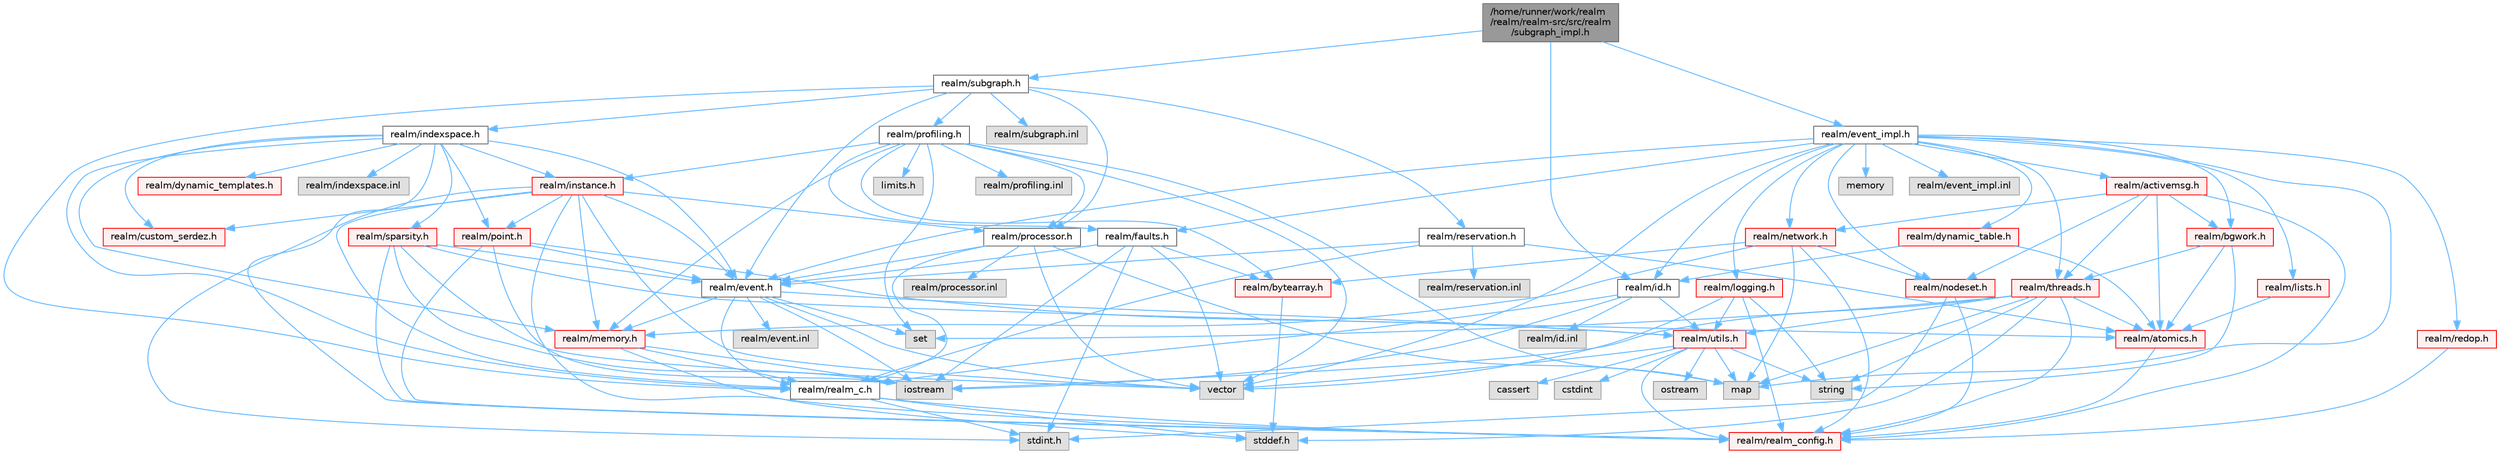 digraph "/home/runner/work/realm/realm/realm-src/src/realm/subgraph_impl.h"
{
 // LATEX_PDF_SIZE
  bgcolor="transparent";
  edge [fontname=Helvetica,fontsize=10,labelfontname=Helvetica,labelfontsize=10];
  node [fontname=Helvetica,fontsize=10,shape=box,height=0.2,width=0.4];
  Node1 [id="Node000001",label="/home/runner/work/realm\l/realm/realm-src/src/realm\l/subgraph_impl.h",height=0.2,width=0.4,color="gray40", fillcolor="grey60", style="filled", fontcolor="black",tooltip=" "];
  Node1 -> Node2 [id="edge1_Node000001_Node000002",color="steelblue1",style="solid",tooltip=" "];
  Node2 [id="Node000002",label="realm/subgraph.h",height=0.2,width=0.4,color="grey40", fillcolor="white", style="filled",URL="$subgraph_8h.html",tooltip=" "];
  Node2 -> Node3 [id="edge2_Node000002_Node000003",color="steelblue1",style="solid",tooltip=" "];
  Node3 [id="Node000003",label="realm/realm_c.h",height=0.2,width=0.4,color="grey40", fillcolor="white", style="filled",URL="$realm__c_8h.html",tooltip=" "];
  Node3 -> Node4 [id="edge3_Node000003_Node000004",color="steelblue1",style="solid",tooltip=" "];
  Node4 [id="Node000004",label="realm/realm_config.h",height=0.2,width=0.4,color="red", fillcolor="#FFF0F0", style="filled",URL="$realm__config_8h.html",tooltip=" "];
  Node3 -> Node7 [id="edge4_Node000003_Node000007",color="steelblue1",style="solid",tooltip=" "];
  Node7 [id="Node000007",label="stddef.h",height=0.2,width=0.4,color="grey60", fillcolor="#E0E0E0", style="filled",tooltip=" "];
  Node3 -> Node8 [id="edge5_Node000003_Node000008",color="steelblue1",style="solid",tooltip=" "];
  Node8 [id="Node000008",label="stdint.h",height=0.2,width=0.4,color="grey60", fillcolor="#E0E0E0", style="filled",tooltip=" "];
  Node2 -> Node9 [id="edge6_Node000002_Node000009",color="steelblue1",style="solid",tooltip=" "];
  Node9 [id="Node000009",label="realm/event.h",height=0.2,width=0.4,color="grey40", fillcolor="white", style="filled",URL="$event_8h.html",tooltip=" "];
  Node9 -> Node3 [id="edge7_Node000009_Node000003",color="steelblue1",style="solid",tooltip=" "];
  Node9 -> Node10 [id="edge8_Node000009_Node000010",color="steelblue1",style="solid",tooltip=" "];
  Node10 [id="Node000010",label="realm/utils.h",height=0.2,width=0.4,color="red", fillcolor="#FFF0F0", style="filled",URL="$utils_8h.html",tooltip=" "];
  Node10 -> Node4 [id="edge9_Node000010_Node000004",color="steelblue1",style="solid",tooltip=" "];
  Node10 -> Node11 [id="edge10_Node000010_Node000011",color="steelblue1",style="solid",tooltip=" "];
  Node11 [id="Node000011",label="string",height=0.2,width=0.4,color="grey60", fillcolor="#E0E0E0", style="filled",tooltip=" "];
  Node10 -> Node12 [id="edge11_Node000010_Node000012",color="steelblue1",style="solid",tooltip=" "];
  Node12 [id="Node000012",label="ostream",height=0.2,width=0.4,color="grey60", fillcolor="#E0E0E0", style="filled",tooltip=" "];
  Node10 -> Node13 [id="edge12_Node000010_Node000013",color="steelblue1",style="solid",tooltip=" "];
  Node13 [id="Node000013",label="vector",height=0.2,width=0.4,color="grey60", fillcolor="#E0E0E0", style="filled",tooltip=" "];
  Node10 -> Node14 [id="edge13_Node000010_Node000014",color="steelblue1",style="solid",tooltip=" "];
  Node14 [id="Node000014",label="map",height=0.2,width=0.4,color="grey60", fillcolor="#E0E0E0", style="filled",tooltip=" "];
  Node10 -> Node15 [id="edge14_Node000010_Node000015",color="steelblue1",style="solid",tooltip=" "];
  Node15 [id="Node000015",label="cassert",height=0.2,width=0.4,color="grey60", fillcolor="#E0E0E0", style="filled",tooltip=" "];
  Node10 -> Node16 [id="edge15_Node000010_Node000016",color="steelblue1",style="solid",tooltip=" "];
  Node16 [id="Node000016",label="cstdint",height=0.2,width=0.4,color="grey60", fillcolor="#E0E0E0", style="filled",tooltip=" "];
  Node9 -> Node19 [id="edge16_Node000009_Node000019",color="steelblue1",style="solid",tooltip=" "];
  Node19 [id="Node000019",label="realm/memory.h",height=0.2,width=0.4,color="red", fillcolor="#FFF0F0", style="filled",URL="$memory_8h.html",tooltip=" "];
  Node19 -> Node3 [id="edge17_Node000019_Node000003",color="steelblue1",style="solid",tooltip=" "];
  Node19 -> Node7 [id="edge18_Node000019_Node000007",color="steelblue1",style="solid",tooltip=" "];
  Node19 -> Node20 [id="edge19_Node000019_Node000020",color="steelblue1",style="solid",tooltip=" "];
  Node20 [id="Node000020",label="iostream",height=0.2,width=0.4,color="grey60", fillcolor="#E0E0E0", style="filled",tooltip=" "];
  Node9 -> Node13 [id="edge20_Node000009_Node000013",color="steelblue1",style="solid",tooltip=" "];
  Node9 -> Node22 [id="edge21_Node000009_Node000022",color="steelblue1",style="solid",tooltip=" "];
  Node22 [id="Node000022",label="set",height=0.2,width=0.4,color="grey60", fillcolor="#E0E0E0", style="filled",tooltip=" "];
  Node9 -> Node20 [id="edge22_Node000009_Node000020",color="steelblue1",style="solid",tooltip=" "];
  Node9 -> Node23 [id="edge23_Node000009_Node000023",color="steelblue1",style="solid",tooltip=" "];
  Node23 [id="Node000023",label="realm/event.inl",height=0.2,width=0.4,color="grey60", fillcolor="#E0E0E0", style="filled",tooltip=" "];
  Node2 -> Node24 [id="edge24_Node000002_Node000024",color="steelblue1",style="solid",tooltip=" "];
  Node24 [id="Node000024",label="realm/indexspace.h",height=0.2,width=0.4,color="grey40", fillcolor="white", style="filled",URL="$indexspace_8h.html",tooltip=" "];
  Node24 -> Node9 [id="edge25_Node000024_Node000009",color="steelblue1",style="solid",tooltip=" "];
  Node24 -> Node19 [id="edge26_Node000024_Node000019",color="steelblue1",style="solid",tooltip=" "];
  Node24 -> Node25 [id="edge27_Node000024_Node000025",color="steelblue1",style="solid",tooltip=" "];
  Node25 [id="Node000025",label="realm/point.h",height=0.2,width=0.4,color="red", fillcolor="#FFF0F0", style="filled",URL="$point_8h.html",tooltip=" "];
  Node25 -> Node4 [id="edge28_Node000025_Node000004",color="steelblue1",style="solid",tooltip=" "];
  Node25 -> Node9 [id="edge29_Node000025_Node000009",color="steelblue1",style="solid",tooltip=" "];
  Node25 -> Node10 [id="edge30_Node000025_Node000010",color="steelblue1",style="solid",tooltip=" "];
  Node25 -> Node20 [id="edge31_Node000025_Node000020",color="steelblue1",style="solid",tooltip=" "];
  Node24 -> Node28 [id="edge32_Node000024_Node000028",color="steelblue1",style="solid",tooltip=" "];
  Node28 [id="Node000028",label="realm/instance.h",height=0.2,width=0.4,color="red", fillcolor="#FFF0F0", style="filled",URL="$instance_8h.html",tooltip=" "];
  Node28 -> Node4 [id="edge33_Node000028_Node000004",color="steelblue1",style="solid",tooltip=" "];
  Node28 -> Node3 [id="edge34_Node000028_Node000003",color="steelblue1",style="solid",tooltip=" "];
  Node28 -> Node9 [id="edge35_Node000028_Node000009",color="steelblue1",style="solid",tooltip=" "];
  Node28 -> Node19 [id="edge36_Node000028_Node000019",color="steelblue1",style="solid",tooltip=" "];
  Node28 -> Node29 [id="edge37_Node000028_Node000029",color="steelblue1",style="solid",tooltip=" "];
  Node29 [id="Node000029",label="realm/processor.h",height=0.2,width=0.4,color="grey40", fillcolor="white", style="filled",URL="$processor_8h.html",tooltip=" "];
  Node29 -> Node3 [id="edge38_Node000029_Node000003",color="steelblue1",style="solid",tooltip=" "];
  Node29 -> Node9 [id="edge39_Node000029_Node000009",color="steelblue1",style="solid",tooltip=" "];
  Node29 -> Node13 [id="edge40_Node000029_Node000013",color="steelblue1",style="solid",tooltip=" "];
  Node29 -> Node14 [id="edge41_Node000029_Node000014",color="steelblue1",style="solid",tooltip=" "];
  Node29 -> Node30 [id="edge42_Node000029_Node000030",color="steelblue1",style="solid",tooltip=" "];
  Node30 [id="Node000030",label="realm/processor.inl",height=0.2,width=0.4,color="grey60", fillcolor="#E0E0E0", style="filled",tooltip=" "];
  Node28 -> Node25 [id="edge43_Node000028_Node000025",color="steelblue1",style="solid",tooltip=" "];
  Node28 -> Node31 [id="edge44_Node000028_Node000031",color="steelblue1",style="solid",tooltip=" "];
  Node31 [id="Node000031",label="realm/custom_serdez.h",height=0.2,width=0.4,color="red", fillcolor="#FFF0F0", style="filled",URL="$custom__serdez_8h.html",tooltip=" "];
  Node28 -> Node13 [id="edge45_Node000028_Node000013",color="steelblue1",style="solid",tooltip=" "];
  Node28 -> Node8 [id="edge46_Node000028_Node000008",color="steelblue1",style="solid",tooltip=" "];
  Node24 -> Node3 [id="edge47_Node000024_Node000003",color="steelblue1",style="solid",tooltip=" "];
  Node24 -> Node4 [id="edge48_Node000024_Node000004",color="steelblue1",style="solid",tooltip=" "];
  Node24 -> Node41 [id="edge49_Node000024_Node000041",color="steelblue1",style="solid",tooltip=" "];
  Node41 [id="Node000041",label="realm/sparsity.h",height=0.2,width=0.4,color="red", fillcolor="#FFF0F0", style="filled",URL="$sparsity_8h.html",tooltip=" "];
  Node41 -> Node4 [id="edge50_Node000041_Node000004",color="steelblue1",style="solid",tooltip=" "];
  Node41 -> Node9 [id="edge51_Node000041_Node000009",color="steelblue1",style="solid",tooltip=" "];
  Node41 -> Node42 [id="edge52_Node000041_Node000042",color="steelblue1",style="solid",tooltip=" "];
  Node42 [id="Node000042",label="realm/atomics.h",height=0.2,width=0.4,color="red", fillcolor="#FFF0F0", style="filled",URL="$atomics_8h.html",tooltip=" "];
  Node42 -> Node4 [id="edge53_Node000042_Node000004",color="steelblue1",style="solid",tooltip=" "];
  Node41 -> Node20 [id="edge54_Node000041_Node000020",color="steelblue1",style="solid",tooltip=" "];
  Node41 -> Node13 [id="edge55_Node000041_Node000013",color="steelblue1",style="solid",tooltip=" "];
  Node24 -> Node46 [id="edge56_Node000024_Node000046",color="steelblue1",style="solid",tooltip=" "];
  Node46 [id="Node000046",label="realm/dynamic_templates.h",height=0.2,width=0.4,color="red", fillcolor="#FFF0F0", style="filled",URL="$dynamic__templates_8h.html",tooltip=" "];
  Node24 -> Node31 [id="edge57_Node000024_Node000031",color="steelblue1",style="solid",tooltip=" "];
  Node24 -> Node48 [id="edge58_Node000024_Node000048",color="steelblue1",style="solid",tooltip=" "];
  Node48 [id="Node000048",label="realm/indexspace.inl",height=0.2,width=0.4,color="grey60", fillcolor="#E0E0E0", style="filled",tooltip=" "];
  Node2 -> Node29 [id="edge59_Node000002_Node000029",color="steelblue1",style="solid",tooltip=" "];
  Node2 -> Node49 [id="edge60_Node000002_Node000049",color="steelblue1",style="solid",tooltip=" "];
  Node49 [id="Node000049",label="realm/profiling.h",height=0.2,width=0.4,color="grey40", fillcolor="white", style="filled",URL="$profiling_8h.html",tooltip=" "];
  Node49 -> Node50 [id="edge61_Node000049_Node000050",color="steelblue1",style="solid",tooltip=" "];
  Node50 [id="Node000050",label="limits.h",height=0.2,width=0.4,color="grey60", fillcolor="#E0E0E0", style="filled",tooltip=" "];
  Node49 -> Node13 [id="edge62_Node000049_Node000013",color="steelblue1",style="solid",tooltip=" "];
  Node49 -> Node22 [id="edge63_Node000049_Node000022",color="steelblue1",style="solid",tooltip=" "];
  Node49 -> Node14 [id="edge64_Node000049_Node000014",color="steelblue1",style="solid",tooltip=" "];
  Node49 -> Node33 [id="edge65_Node000049_Node000033",color="steelblue1",style="solid",tooltip=" "];
  Node33 [id="Node000033",label="realm/bytearray.h",height=0.2,width=0.4,color="red", fillcolor="#FFF0F0", style="filled",URL="$bytearray_8h.html",tooltip=" "];
  Node33 -> Node7 [id="edge66_Node000033_Node000007",color="steelblue1",style="solid",tooltip=" "];
  Node49 -> Node29 [id="edge67_Node000049_Node000029",color="steelblue1",style="solid",tooltip=" "];
  Node49 -> Node19 [id="edge68_Node000049_Node000019",color="steelblue1",style="solid",tooltip=" "];
  Node49 -> Node28 [id="edge69_Node000049_Node000028",color="steelblue1",style="solid",tooltip=" "];
  Node49 -> Node51 [id="edge70_Node000049_Node000051",color="steelblue1",style="solid",tooltip=" "];
  Node51 [id="Node000051",label="realm/faults.h",height=0.2,width=0.4,color="grey40", fillcolor="white", style="filled",URL="$faults_8h.html",tooltip=" "];
  Node51 -> Node33 [id="edge71_Node000051_Node000033",color="steelblue1",style="solid",tooltip=" "];
  Node51 -> Node9 [id="edge72_Node000051_Node000009",color="steelblue1",style="solid",tooltip=" "];
  Node51 -> Node13 [id="edge73_Node000051_Node000013",color="steelblue1",style="solid",tooltip=" "];
  Node51 -> Node20 [id="edge74_Node000051_Node000020",color="steelblue1",style="solid",tooltip=" "];
  Node51 -> Node8 [id="edge75_Node000051_Node000008",color="steelblue1",style="solid",tooltip=" "];
  Node49 -> Node52 [id="edge76_Node000049_Node000052",color="steelblue1",style="solid",tooltip=" "];
  Node52 [id="Node000052",label="realm/profiling.inl",height=0.2,width=0.4,color="grey60", fillcolor="#E0E0E0", style="filled",tooltip=" "];
  Node2 -> Node53 [id="edge77_Node000002_Node000053",color="steelblue1",style="solid",tooltip=" "];
  Node53 [id="Node000053",label="realm/reservation.h",height=0.2,width=0.4,color="grey40", fillcolor="white", style="filled",URL="$reservation_8h.html",tooltip=" "];
  Node53 -> Node3 [id="edge78_Node000053_Node000003",color="steelblue1",style="solid",tooltip=" "];
  Node53 -> Node42 [id="edge79_Node000053_Node000042",color="steelblue1",style="solid",tooltip=" "];
  Node53 -> Node9 [id="edge80_Node000053_Node000009",color="steelblue1",style="solid",tooltip=" "];
  Node53 -> Node54 [id="edge81_Node000053_Node000054",color="steelblue1",style="solid",tooltip=" "];
  Node54 [id="Node000054",label="realm/reservation.inl",height=0.2,width=0.4,color="grey60", fillcolor="#E0E0E0", style="filled",tooltip=" "];
  Node2 -> Node55 [id="edge82_Node000002_Node000055",color="steelblue1",style="solid",tooltip=" "];
  Node55 [id="Node000055",label="realm/subgraph.inl",height=0.2,width=0.4,color="grey60", fillcolor="#E0E0E0", style="filled",tooltip=" "];
  Node1 -> Node56 [id="edge83_Node000001_Node000056",color="steelblue1",style="solid",tooltip=" "];
  Node56 [id="Node000056",label="realm/id.h",height=0.2,width=0.4,color="grey40", fillcolor="white", style="filled",URL="$id_8h.html",tooltip=" "];
  Node56 -> Node3 [id="edge84_Node000056_Node000003",color="steelblue1",style="solid",tooltip=" "];
  Node56 -> Node10 [id="edge85_Node000056_Node000010",color="steelblue1",style="solid",tooltip=" "];
  Node56 -> Node20 [id="edge86_Node000056_Node000020",color="steelblue1",style="solid",tooltip=" "];
  Node56 -> Node57 [id="edge87_Node000056_Node000057",color="steelblue1",style="solid",tooltip=" "];
  Node57 [id="Node000057",label="realm/id.inl",height=0.2,width=0.4,color="grey60", fillcolor="#E0E0E0", style="filled",tooltip=" "];
  Node1 -> Node58 [id="edge88_Node000001_Node000058",color="steelblue1",style="solid",tooltip=" "];
  Node58 [id="Node000058",label="realm/event_impl.h",height=0.2,width=0.4,color="grey40", fillcolor="white", style="filled",URL="$event__impl_8h.html",tooltip=" "];
  Node58 -> Node9 [id="edge89_Node000058_Node000009",color="steelblue1",style="solid",tooltip=" "];
  Node58 -> Node56 [id="edge90_Node000058_Node000056",color="steelblue1",style="solid",tooltip=" "];
  Node58 -> Node59 [id="edge91_Node000058_Node000059",color="steelblue1",style="solid",tooltip=" "];
  Node59 [id="Node000059",label="realm/nodeset.h",height=0.2,width=0.4,color="red", fillcolor="#FFF0F0", style="filled",URL="$nodeset_8h.html",tooltip=" "];
  Node59 -> Node4 [id="edge92_Node000059_Node000004",color="steelblue1",style="solid",tooltip=" "];
  Node59 -> Node8 [id="edge93_Node000059_Node000008",color="steelblue1",style="solid",tooltip=" "];
  Node58 -> Node51 [id="edge94_Node000058_Node000051",color="steelblue1",style="solid",tooltip=" "];
  Node58 -> Node64 [id="edge95_Node000058_Node000064",color="steelblue1",style="solid",tooltip=" "];
  Node64 [id="Node000064",label="realm/network.h",height=0.2,width=0.4,color="red", fillcolor="#FFF0F0", style="filled",URL="$network_8h.html",tooltip=" "];
  Node64 -> Node4 [id="edge96_Node000064_Node000004",color="steelblue1",style="solid",tooltip=" "];
  Node64 -> Node59 [id="edge97_Node000064_Node000059",color="steelblue1",style="solid",tooltip=" "];
  Node64 -> Node19 [id="edge98_Node000064_Node000019",color="steelblue1",style="solid",tooltip=" "];
  Node64 -> Node33 [id="edge99_Node000064_Node000033",color="steelblue1",style="solid",tooltip=" "];
  Node64 -> Node14 [id="edge100_Node000064_Node000014",color="steelblue1",style="solid",tooltip=" "];
  Node58 -> Node70 [id="edge101_Node000058_Node000070",color="steelblue1",style="solid",tooltip=" "];
  Node70 [id="Node000070",label="realm/activemsg.h",height=0.2,width=0.4,color="red", fillcolor="#FFF0F0", style="filled",URL="$activemsg_8h.html",tooltip=" "];
  Node70 -> Node4 [id="edge102_Node000070_Node000004",color="steelblue1",style="solid",tooltip=" "];
  Node70 -> Node59 [id="edge103_Node000070_Node000059",color="steelblue1",style="solid",tooltip=" "];
  Node70 -> Node64 [id="edge104_Node000070_Node000064",color="steelblue1",style="solid",tooltip=" "];
  Node70 -> Node42 [id="edge105_Node000070_Node000042",color="steelblue1",style="solid",tooltip=" "];
  Node70 -> Node73 [id="edge106_Node000070_Node000073",color="steelblue1",style="solid",tooltip=" "];
  Node73 [id="Node000073",label="realm/threads.h",height=0.2,width=0.4,color="red", fillcolor="#FFF0F0", style="filled",URL="$threads_8h.html",tooltip=" "];
  Node73 -> Node4 [id="edge107_Node000073_Node000004",color="steelblue1",style="solid",tooltip=" "];
  Node73 -> Node42 [id="edge108_Node000073_Node000042",color="steelblue1",style="solid",tooltip=" "];
  Node73 -> Node10 [id="edge109_Node000073_Node000010",color="steelblue1",style="solid",tooltip=" "];
  Node73 -> Node7 [id="edge110_Node000073_Node000007",color="steelblue1",style="solid",tooltip=" "];
  Node73 -> Node11 [id="edge111_Node000073_Node000011",color="steelblue1",style="solid",tooltip=" "];
  Node73 -> Node22 [id="edge112_Node000073_Node000022",color="steelblue1",style="solid",tooltip=" "];
  Node73 -> Node14 [id="edge113_Node000073_Node000014",color="steelblue1",style="solid",tooltip=" "];
  Node73 -> Node20 [id="edge114_Node000073_Node000020",color="steelblue1",style="solid",tooltip=" "];
  Node70 -> Node78 [id="edge115_Node000070_Node000078",color="steelblue1",style="solid",tooltip=" "];
  Node78 [id="Node000078",label="realm/bgwork.h",height=0.2,width=0.4,color="red", fillcolor="#FFF0F0", style="filled",URL="$bgwork_8h.html",tooltip=" "];
  Node78 -> Node42 [id="edge116_Node000078_Node000042",color="steelblue1",style="solid",tooltip=" "];
  Node78 -> Node73 [id="edge117_Node000078_Node000073",color="steelblue1",style="solid",tooltip=" "];
  Node78 -> Node11 [id="edge118_Node000078_Node000011",color="steelblue1",style="solid",tooltip=" "];
  Node58 -> Node86 [id="edge119_Node000058_Node000086",color="steelblue1",style="solid",tooltip=" "];
  Node86 [id="Node000086",label="realm/lists.h",height=0.2,width=0.4,color="red", fillcolor="#FFF0F0", style="filled",URL="$lists_8h.html",tooltip=" "];
  Node86 -> Node42 [id="edge120_Node000086_Node000042",color="steelblue1",style="solid",tooltip=" "];
  Node58 -> Node73 [id="edge121_Node000058_Node000073",color="steelblue1",style="solid",tooltip=" "];
  Node58 -> Node88 [id="edge122_Node000058_Node000088",color="steelblue1",style="solid",tooltip=" "];
  Node88 [id="Node000088",label="realm/logging.h",height=0.2,width=0.4,color="red", fillcolor="#FFF0F0", style="filled",URL="$logging_8h.html",tooltip=" "];
  Node88 -> Node4 [id="edge123_Node000088_Node000004",color="steelblue1",style="solid",tooltip=" "];
  Node88 -> Node10 [id="edge124_Node000088_Node000010",color="steelblue1",style="solid",tooltip=" "];
  Node88 -> Node13 [id="edge125_Node000088_Node000013",color="steelblue1",style="solid",tooltip=" "];
  Node88 -> Node11 [id="edge126_Node000088_Node000011",color="steelblue1",style="solid",tooltip=" "];
  Node58 -> Node91 [id="edge127_Node000058_Node000091",color="steelblue1",style="solid",tooltip=" "];
  Node91 [id="Node000091",label="realm/redop.h",height=0.2,width=0.4,color="red", fillcolor="#FFF0F0", style="filled",URL="$redop_8h.html",tooltip=" "];
  Node91 -> Node4 [id="edge128_Node000091_Node000004",color="steelblue1",style="solid",tooltip=" "];
  Node58 -> Node78 [id="edge129_Node000058_Node000078",color="steelblue1",style="solid",tooltip=" "];
  Node58 -> Node93 [id="edge130_Node000058_Node000093",color="steelblue1",style="solid",tooltip=" "];
  Node93 [id="Node000093",label="realm/dynamic_table.h",height=0.2,width=0.4,color="red", fillcolor="#FFF0F0", style="filled",URL="$dynamic__table_8h.html",tooltip=" "];
  Node93 -> Node42 [id="edge131_Node000093_Node000042",color="steelblue1",style="solid",tooltip=" "];
  Node93 -> Node56 [id="edge132_Node000093_Node000056",color="steelblue1",style="solid",tooltip=" "];
  Node58 -> Node13 [id="edge133_Node000058_Node000013",color="steelblue1",style="solid",tooltip=" "];
  Node58 -> Node14 [id="edge134_Node000058_Node000014",color="steelblue1",style="solid",tooltip=" "];
  Node58 -> Node75 [id="edge135_Node000058_Node000075",color="steelblue1",style="solid",tooltip=" "];
  Node75 [id="Node000075",label="memory",height=0.2,width=0.4,color="grey60", fillcolor="#E0E0E0", style="filled",tooltip=" "];
  Node58 -> Node95 [id="edge136_Node000058_Node000095",color="steelblue1",style="solid",tooltip=" "];
  Node95 [id="Node000095",label="realm/event_impl.inl",height=0.2,width=0.4,color="grey60", fillcolor="#E0E0E0", style="filled",tooltip=" "];
}
